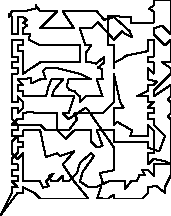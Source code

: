unitsize(0.001cm);
// 60215.8
draw((200,400)--(0,0));
draw((0,0)--(300,400));
draw((300,400)--(400,400));
draw((400,400)--(400,500));
draw((400,500)--(600,400));
draw((600,400)--(700,300));
draw((700,300)--(800,300));
draw((800,300)--(900,300));
draw((900,300)--(1000,300));
draw((1000,300)--(1100,300));
draw((1100,300)--(1200,300));
draw((1200,300)--(1300,300));
draw((1300,300)--(1400,300));
draw((1400,300)--(1550,300));
draw((1550,300)--(1300,600));
draw((1300,600)--(1100,900));
draw((1100,900)--(1300,1130));
draw((1300,1130)--(1050,1050));
draw((1050,1050)--(1000,1100));
draw((1000,1100)--(800,1030));
draw((800,1030)--(700,1500));
draw((700,1500)--(500,1500));
draw((500,1500)--(400,1500));
draw((400,1500)--(400,1400));
draw((400,1400)--(200,1400));
draw((200,1400)--(200,1500));
draw((200,1500)--(300,1500));
draw((300,1500)--(300,1600));
draw((300,1600)--(200,1700));
draw((200,1700)--(200,1800));
draw((200,1800)--(200,1900));
draw((200,1900)--(300,1900));
draw((300,1900)--(300,1800));
draw((300,1800)--(400,1900));
draw((400,1900)--(400,2000));
draw((400,2000)--(300,2100));
draw((300,2100)--(300,2000));
draw((300,2000)--(200,2000));
draw((200,2000)--(200,2100));
draw((200,2100)--(200,2200));
draw((200,2200)--(200,2300));
draw((200,2300)--(200,2400));
draw((200,2400)--(200,2500));
draw((200,2500)--(300,2500));
draw((300,2500)--(300,2600));
draw((300,2600)--(200,2600));
draw((200,2600)--(200,2700));
draw((200,2700)--(300,2700));
draw((300,2700)--(300,2800));
draw((300,2800)--(200,2800));
draw((200,2800)--(200,2900));
draw((200,2900)--(200,3000));
draw((200,3000)--(200,3100));
draw((200,3100)--(300,3100));
draw((300,3100)--(400,3100));
draw((400,3100)--(400,3000));
draw((400,3000)--(300,3000));
draw((300,3000)--(300,2900));
draw((300,2900)--(400,2900));
draw((400,2900)--(400,2800));
draw((400,2800)--(400,2700));
draw((400,2700)--(400,2600));
draw((400,2600)--(400,2500));
draw((400,2500)--(469,2550));
draw((469,2550)--(700,2700));
draw((700,2700)--(800,2700));
draw((800,2700)--(900,2700));
draw((900,2700)--(1000,2700));
draw((1000,2700)--(1100,2700));
draw((1100,2700)--(1200,2700));
draw((1200,2700)--(1300,2700));
draw((1300,2700)--(1400,2700));
draw((1400,2700)--(1400,2820));
draw((1400,2820)--(1400,2900));
draw((1400,2900)--(1400,3000));
draw((1400,3000)--(1300,3000));
draw((1300,3000)--(1200,3000));
draw((1200,3000)--(1100,3000));
draw((1100,3000)--(1000,3000));
draw((1000,3000)--(900,3000));
draw((900,3000)--(800,3000));
draw((800,3000)--(700,3000));
draw((700,3000)--(500,3100));
draw((500,3100)--(520,3200));
draw((520,3200)--(400,3200));
draw((400,3200)--(400,3300));
draw((400,3300)--(469,3350));
draw((469,3350)--(400,3400));
draw((400,3400)--(469,3450));
draw((469,3450)--(400,3500));
draw((400,3500)--(300,3500));
draw((300,3500)--(300,3400));
draw((300,3400)--(300,3300));
draw((300,3300)--(300,3200));
draw((300,3200)--(200,3200));
draw((200,3200)--(200,3300));
draw((200,3300)--(200,3400));
draw((200,3400)--(200,3500));
draw((200,3500)--(150,3550));
draw((150,3550)--(150,3500));
draw((150,3500)--(200,3600));
draw((200,3600)--(400,3600));
draw((400,3600)--(620,3650));
draw((620,3650)--(620,3709));
draw((620,3709)--(700,3600));
draw((700,3600)--(800,3600));
draw((800,3600)--(900,3600));
draw((900,3600)--(1000,3600));
draw((1000,3600)--(700,3300));
draw((700,3300)--(800,3300));
draw((800,3300)--(900,3300));
draw((900,3300)--(1000,3300));
draw((1000,3300)--(1100,3300));
draw((1100,3300)--(1200,3300));
draw((1200,3300)--(1300,3300));
draw((1300,3300)--(1100,3600));
draw((1100,3600)--(1200,3600));
draw((1200,3600)--(1300,3600));
draw((1300,3600)--(1400,3600));
draw((1400,3600)--(1500,3600));
draw((1500,3600)--(1600,3600));
draw((1600,3600)--(1700,3600));
draw((1700,3600)--(1829,3450));
draw((1829,3450)--(2000,3500));
draw((2000,3500)--(2280,3250));
draw((2280,3250)--(2320,3150));
draw((2320,3150)--(2200,3200));
draw((2200,3200)--(2150,3250));
draw((2150,3250)--(2100,3200));
draw((2100,3200)--(2050,3150));
draw((2050,3150)--(2000,3100));
draw((2000,3100)--(1790,3330));
draw((1790,3330)--(1720,3409));
draw((1720,3409)--(1600,3300));
draw((1600,3300)--(1500,3300));
draw((1500,3300)--(1400,3300));
draw((1400,3300)--(1500,3000));
draw((1500,3000)--(1600,3000));
draw((1600,3000)--(1500,2860));
draw((1500,2860)--(1500,2800));
draw((1500,2800)--(1500,2700));
draw((1500,2700)--(1600,2700));
draw((1600,2700)--(1690,2680));
draw((1690,2680)--(1829,2800));
draw((1829,2800)--(1829,2700));
draw((1829,2700)--(1720,2610));
draw((1720,2610)--(1790,2580));
draw((1790,2580)--(1800,2400));
draw((1800,2400)--(1700,2400));
draw((1700,2400)--(1800,2100));
draw((1800,2100)--(1700,2100));
draw((1700,2100)--(1600,2100));
draw((1600,2100)--(1500,2100));
draw((1500,2100)--(1400,2000));
draw((1400,2000)--(1400,2100));
draw((1400,2100)--(1350,2140));
draw((1350,2140)--(1300,2200));
draw((1300,2200)--(1220,2210));
draw((1220,2210)--(1170,2280));
draw((1170,2280)--(1200,2400));
draw((1200,2400)--(1300,2400));
draw((1300,2400)--(1400,2400));
draw((1400,2400)--(1500,2400));
draw((1500,2400)--(1600,2400));
draw((1600,2400)--(1400,2500));
draw((1400,2500)--(1000,2600));
draw((1000,2600)--(910,2600));
draw((910,2600)--(800,2600));
draw((800,2600)--(750,2550));
draw((750,2550)--(800,2400));
draw((800,2400)--(700,2400));
draw((700,2400)--(540,2330));
draw((540,2330)--(540,2430));
draw((540,2430)--(400,2400));
draw((400,2400)--(300,2400));
draw((300,2400)--(400,2300));
draw((400,2300)--(300,2300));
draw((300,2300)--(300,2200));
draw((300,2200)--(400,2200));
draw((400,2200)--(400,2100));
draw((400,2100)--(530,2100));
draw((530,2100)--(700,2100));
draw((700,2100)--(800,2100));
draw((800,2100)--(850,2280));
draw((850,2280)--(900,2400));
draw((900,2400)--(1000,2400));
draw((1000,2400)--(1100,2400));
draw((1100,2400)--(950,2220));
draw((950,2220)--(900,2100));
draw((900,2100)--(1000,2100));
draw((1000,2100)--(1100,2100));
draw((1100,2100)--(1200,2100));
draw((1200,2100)--(1300,2100));
draw((1300,2100)--(1200,1800));
draw((1200,1800)--(1100,1800));
draw((1100,1800)--(1200,1700));
draw((1200,1700)--(1500,1900));
draw((1500,1900)--(1550,1850));
draw((1550,1850)--(2000,1200));
draw((2000,1200)--(2000,1100));
draw((2000,1100)--(2000,1000));
draw((2000,1000)--(2000,900));
draw((2000,900)--(2000,800));
draw((2000,800)--(1750,750));
draw((1750,750)--(1800,600));
draw((1800,600)--(1710,310));
draw((1710,310)--(1800,300));
draw((1800,300)--(1900,300));
draw((1900,300)--(2000,370));
draw((2000,370)--(2000,300));
draw((2000,300)--(2100,300));
draw((2100,300)--(2200,300));
draw((2200,300)--(2300,300));
draw((2300,300)--(2400,300));
draw((2400,300)--(2500,300));
draw((2500,300)--(2600,400));
draw((2600,400)--(2600,500));
draw((2600,500)--(2750,520));
draw((2750,520)--(2900,400));
draw((2900,400)--(2900,500));
draw((2900,500)--(3000,700));
draw((3000,700)--(3000,800));
draw((3000,800)--(3000,1000));
draw((3000,1000)--(3000,1100));
draw((3000,1100)--(3000,1200));
draw((3000,1200)--(3000,1300));
draw((3000,1300)--(3000,1500));
draw((3000,1500)--(3000,1600));
draw((3000,1600)--(3000,1700));
draw((3000,1700)--(2950,1750));
draw((2950,1750)--(3000,1800));
draw((3000,1800)--(3000,1900));
draw((3000,1900)--(3000,2000));
draw((3000,2000)--(2950,2050));
draw((2950,2050)--(3000,2100));
draw((3000,2100)--(3000,2200));
draw((3000,2200)--(3000,2300));
draw((3000,2300)--(2850,2200));
draw((2850,2200)--(2700,2100));
draw((2700,2100)--(2700,2200));
draw((2700,2200)--(2900,2400));
draw((2900,2400)--(3000,2500));
draw((3000,2500)--(3000,2600));
draw((3000,2600)--(2850,2700));
draw((2850,2700)--(3000,2700));
draw((3000,2700)--(3000,2800));
draw((3000,2800)--(3000,2900));
draw((3000,2900)--(3000,3000));
draw((3000,3000)--(3000,3100));
draw((3000,3100)--(2900,3000));
draw((2900,3000)--(2700,3200));
draw((2700,3200)--(2700,3300));
draw((2700,3300)--(2850,3350));
draw((2850,3350)--(3000,3200));
draw((3000,3200)--(3000,3300));
draw((3000,3300)--(3000,3400));
draw((3000,3400)--(3000,3500));
draw((3000,3500)--(3000,3600));
draw((3000,3600)--(3000,3700));
draw((3000,3700)--(3000,3800));
draw((3000,3800)--(2700,3800));
draw((2700,3800)--(2700,3700));
draw((2700,3700)--(2620,3650));
draw((2620,3650)--(2700,3600));
draw((2700,3600)--(2700,3500));
draw((2700,3500)--(2700,3400));
draw((2700,3400)--(2600,3400));
draw((2600,3400)--(2300,3400));
draw((2300,3400)--(2300,3500));
draw((2300,3500)--(1900,3520));
draw((1900,3520)--(1900,3000));
draw((1900,3000)--(2000,3000));
draw((2000,3000)--(2000,2900));
draw((2000,2900)--(2000,2800));
draw((2000,2800)--(2000,2600));
draw((2000,2600)--(2000,2700));
draw((2000,2700)--(2120,2750));
draw((2120,2750)--(2220,2820));
draw((2220,2820)--(2600,2900));
draw((2600,2900)--(2600,3000));
draw((2600,3000)--(2600,3100));
draw((2600,3100)--(2700,3100));
draw((2700,3100)--(2700,3000));
draw((2700,3000)--(2700,2900));
draw((2700,2900)--(2700,2800));
draw((2700,2800)--(2600,2800));
draw((2600,2800)--(2600,2700));
draw((2600,2700)--(2700,2700));
draw((2700,2700)--(2700,2600));
draw((2700,2600)--(2700,2500));
draw((2700,2500)--(2600,2600));
draw((2600,2600)--(2600,2500));
draw((2600,2500)--(2600,2400));
draw((2600,2400)--(2760,2360));
draw((2760,2360)--(2700,2300));
draw((2700,2300)--(2600,2300));
draw((2600,2300)--(2600,2200));
draw((2600,2200)--(2400,2100));
draw((2400,2100)--(2600,2100));
draw((2600,2100)--(2600,2000));
draw((2600,2000)--(2700,2000));
draw((2700,2000)--(2600,1900));
draw((2600,1900)--(2700,1900));
draw((2700,1900)--(2700,1800));
draw((2700,1800)--(2600,1800));
draw((2600,1800)--(2600,1700));
draw((2600,1700)--(2700,1700));
draw((2700,1700)--(2700,1600));
draw((2700,1600)--(2900,1400));
draw((2900,1400)--(2800,1130));
draw((2800,1130)--(2600,1200));
draw((2600,1200)--(2600,1300));
draw((2600,1300)--(2390,1300));
draw((2390,1300)--(2000,1300));
draw((2000,1300)--(2000,1400));
draw((2000,1400)--(2000,1500));
draw((2000,1500)--(1800,1500));
draw((1800,1500)--(1700,1500));
draw((1700,1500)--(1800,1230));
draw((1800,1230)--(1700,1200));
draw((1700,1200)--(1600,1300));
draw((1600,1300)--(1600,1500));
draw((1600,1500)--(1500,1500));
draw((1500,1500)--(1400,1500));
draw((1400,1500)--(1300,1500));
draw((1300,1500)--(1150,1350));
draw((1150,1350)--(1000,1500));
draw((1000,1500)--(1000,1629));
draw((1000,1629)--(1000,1800));
draw((1000,1800)--(900,1800));
draw((900,1800)--(800,1800));
draw((800,1800)--(700,1800));
draw((700,1800)--(500,1829));
draw((500,1829)--(400,1800));
draw((400,1800)--(400,1700));
draw((400,1700)--(300,1700));
draw((300,1700)--(200,1600));
draw((200,1600)--(400,1600));
draw((400,1600)--(700,1600));
draw((700,1600)--(800,1500));
draw((800,1500)--(900,1500));
draw((900,1500)--(1100,1500));
draw((1100,1500)--(1200,1500));
draw((1200,1500)--(1350,1700));
draw((1350,1700)--(1300,1800));
draw((1300,1800)--(1400,1800));
draw((1400,1800)--(1500,1800));
draw((1500,1800)--(1600,1800));
draw((1600,1800)--(1700,1800));
draw((1700,1800)--(1800,1800));
draw((1800,1800)--(2000,2000));
draw((2000,2000)--(2000,2100));
draw((2000,2100)--(2000,2200));
draw((2000,2200)--(2000,2300));
draw((2000,2300)--(2000,2400));
draw((2000,2400)--(2000,2500));
draw((2000,2500)--(2110,2000));
draw((2110,2000)--(2170,1900));
draw((2170,1900)--(2000,1900));
draw((2000,1900)--(2000,1800));
draw((2000,1800)--(2000,1700));
draw((2000,1700)--(2000,1600));
draw((2000,1600)--(2060,1650));
draw((2060,1650)--(2320,1500));
draw((2320,1500)--(2290,1400));
draw((2290,1400)--(2600,1400));
draw((2600,1400)--(2600,1500));
draw((2600,1500)--(2600,1600));
draw((2600,1600)--(2700,1500));
draw((2700,1500)--(2700,1400));
draw((2700,1400)--(2700,1300));
draw((2700,1300)--(2700,1200));
draw((2700,1200)--(2700,1100));
draw((2700,1100)--(2600,1100));
draw((2600,1100)--(2600,1000));
draw((2600,1000)--(2600,900));
draw((2600,900)--(2700,1000));
draw((2700,1000)--(2930,950));
draw((2930,950)--(3000,900));
draw((3000,900)--(2800,900));
draw((2800,900)--(2700,900));
draw((2700,900)--(2700,800));
draw((2700,800)--(2700,700));
draw((2700,700)--(2600,800));
draw((2600,800)--(2500,800));
draw((2500,800)--(2550,710));
draw((2550,710)--(2450,710));
draw((2450,710)--(2400,600));
draw((2400,600)--(2300,600));
draw((2300,600)--(2200,469));
draw((2200,469)--(2200,600));
draw((2200,600)--(2100,600));
draw((2100,600)--(2000,600));
draw((2000,600)--(1900,600));
draw((1900,600)--(1710,510));
draw((1710,510)--(1550,500));
draw((1550,500)--(1400,600));
draw((1400,600)--(1450,770));
draw((1450,770)--(1650,1050));
draw((1650,1050)--(1600,1100));
draw((1600,1100)--(1400,930));
draw((1400,930)--(1350,750));
draw((1350,750)--(1300,700));
draw((1300,700)--(1200,600));
draw((1200,600)--(1100,600));
draw((1100,600)--(1100,700));
draw((1100,700)--(1000,600));
draw((1000,600)--(900,600));
draw((900,600)--(850,700));
draw((850,700)--(939,740));
draw((939,740)--(800,600));
draw((800,600)--(850,520));
draw((850,520)--(750,490));
draw((750,490)--(700,600));
draw((700,600)--(400,600));
draw((400,600)--(400,700));
draw((400,700)--(400,800));
draw((400,800)--(400,900));
draw((400,900)--(400,1000));
draw((400,1000)--(400,1100));
draw((400,1100)--(300,1000));
draw((300,1000)--(200,1100));
draw((200,1100)--(200,1200));
draw((200,1200)--(200,1300));
draw((200,1300)--(300,1400));
draw((300,1400)--(300,1300));
draw((300,1300)--(400,1300));
draw((400,1300)--(400,1200));
draw((400,1200)--(300,1200));
draw((300,1200)--(300,1100));
draw((300,1100)--(200,1000));
draw((200,1000)--(200,900));
draw((200,900)--(300,900));
draw((300,900)--(300,800));
draw((300,800)--(200,800));
draw((200,800)--(200,700));
draw((200,700)--(300,700));
draw((300,700)--(300,600));
draw((300,600)--(200,600));
draw((200,600)--(300,500));
draw((300,500)--(200,500));
draw((200,500)--(200,400));
